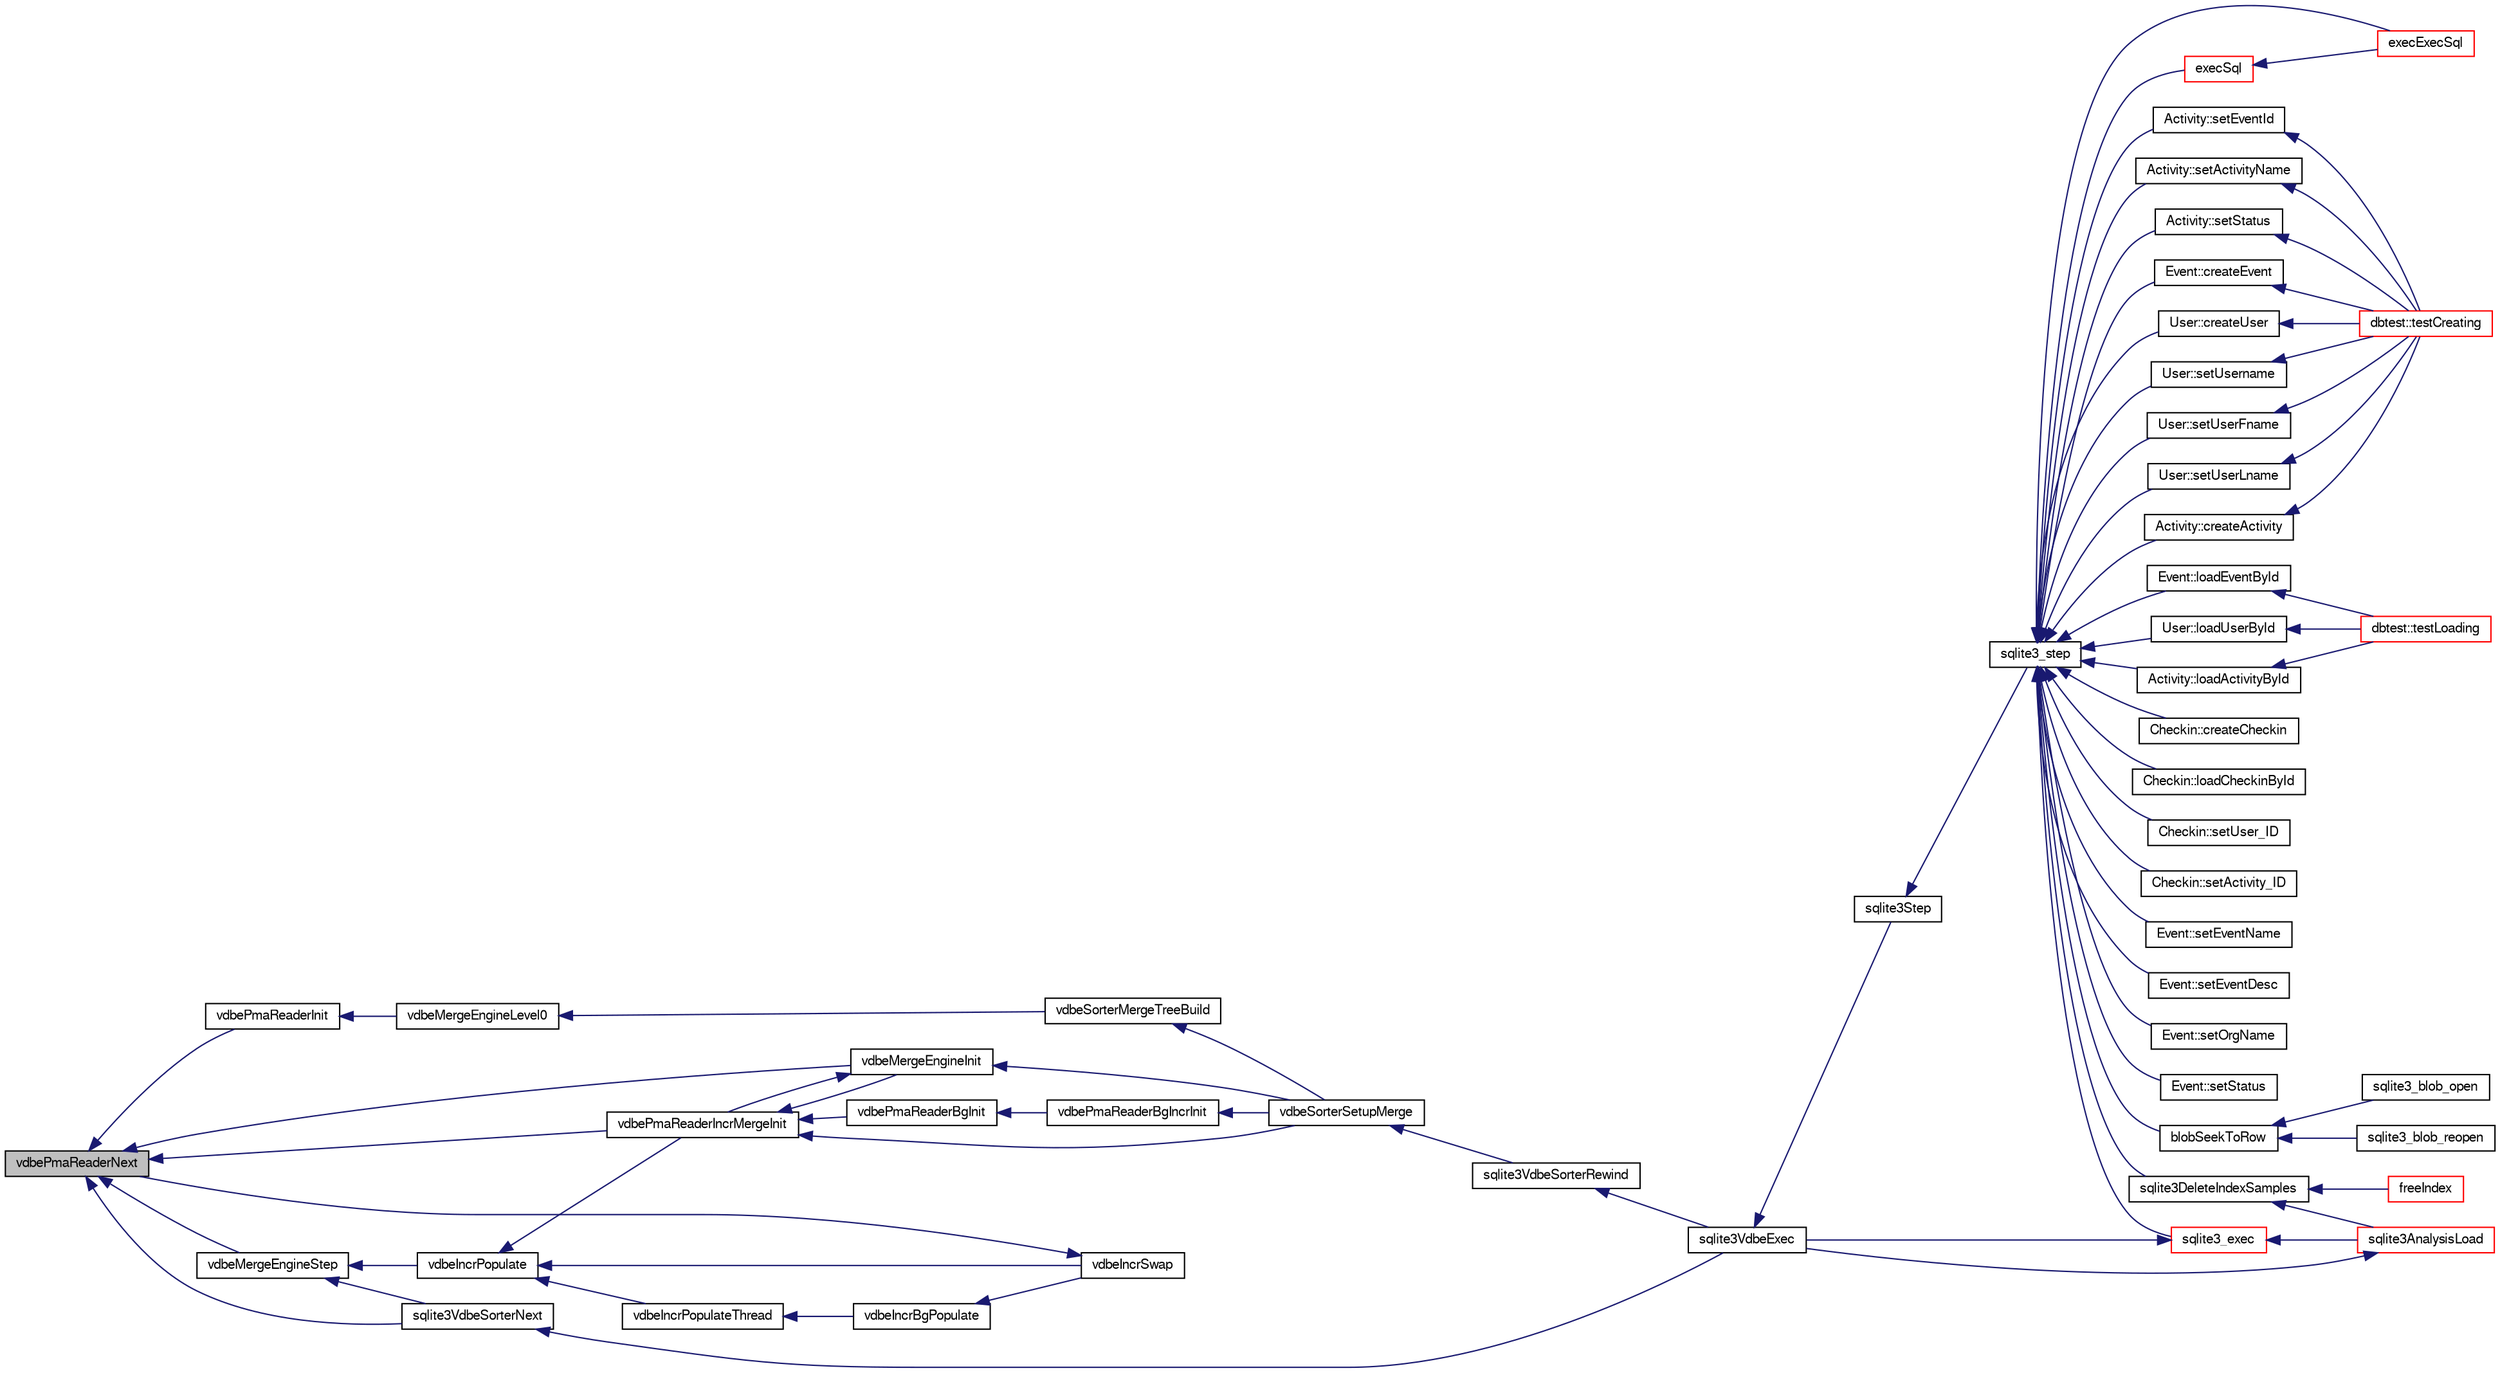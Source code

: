 digraph "vdbePmaReaderNext"
{
  edge [fontname="FreeSans",fontsize="10",labelfontname="FreeSans",labelfontsize="10"];
  node [fontname="FreeSans",fontsize="10",shape=record];
  rankdir="LR";
  Node873364 [label="vdbePmaReaderNext",height=0.2,width=0.4,color="black", fillcolor="grey75", style="filled", fontcolor="black"];
  Node873364 -> Node873365 [dir="back",color="midnightblue",fontsize="10",style="solid",fontname="FreeSans"];
  Node873365 [label="vdbePmaReaderInit",height=0.2,width=0.4,color="black", fillcolor="white", style="filled",URL="$sqlite3_8c.html#a721a310daa0db281ae2ec97c1e330853"];
  Node873365 -> Node873366 [dir="back",color="midnightblue",fontsize="10",style="solid",fontname="FreeSans"];
  Node873366 [label="vdbeMergeEngineLevel0",height=0.2,width=0.4,color="black", fillcolor="white", style="filled",URL="$sqlite3_8c.html#a5b84168cf5b5c64218810fbc3182b95f"];
  Node873366 -> Node873367 [dir="back",color="midnightblue",fontsize="10",style="solid",fontname="FreeSans"];
  Node873367 [label="vdbeSorterMergeTreeBuild",height=0.2,width=0.4,color="black", fillcolor="white", style="filled",URL="$sqlite3_8c.html#a7af2bdcef74d6ae7b6c04a2a7d171f33"];
  Node873367 -> Node873368 [dir="back",color="midnightblue",fontsize="10",style="solid",fontname="FreeSans"];
  Node873368 [label="vdbeSorterSetupMerge",height=0.2,width=0.4,color="black", fillcolor="white", style="filled",URL="$sqlite3_8c.html#a82088507aafeedcc04af031f7ea0bbd8"];
  Node873368 -> Node873369 [dir="back",color="midnightblue",fontsize="10",style="solid",fontname="FreeSans"];
  Node873369 [label="sqlite3VdbeSorterRewind",height=0.2,width=0.4,color="black", fillcolor="white", style="filled",URL="$sqlite3_8c.html#a31677d178ebf96ee6034a05660e1f4bf"];
  Node873369 -> Node873370 [dir="back",color="midnightblue",fontsize="10",style="solid",fontname="FreeSans"];
  Node873370 [label="sqlite3VdbeExec",height=0.2,width=0.4,color="black", fillcolor="white", style="filled",URL="$sqlite3_8c.html#a8ce40a614bdc56719c4d642b1e4dfb21"];
  Node873370 -> Node873371 [dir="back",color="midnightblue",fontsize="10",style="solid",fontname="FreeSans"];
  Node873371 [label="sqlite3Step",height=0.2,width=0.4,color="black", fillcolor="white", style="filled",URL="$sqlite3_8c.html#a3f2872e873e2758a4beedad1d5113554"];
  Node873371 -> Node873372 [dir="back",color="midnightblue",fontsize="10",style="solid",fontname="FreeSans"];
  Node873372 [label="sqlite3_step",height=0.2,width=0.4,color="black", fillcolor="white", style="filled",URL="$sqlite3_8h.html#ac1e491ce36b7471eb28387f7d3c74334"];
  Node873372 -> Node873373 [dir="back",color="midnightblue",fontsize="10",style="solid",fontname="FreeSans"];
  Node873373 [label="Activity::createActivity",height=0.2,width=0.4,color="black", fillcolor="white", style="filled",URL="$classActivity.html#a813cc5e52c14ab49b39014c134e3425b"];
  Node873373 -> Node873374 [dir="back",color="midnightblue",fontsize="10",style="solid",fontname="FreeSans"];
  Node873374 [label="dbtest::testCreating",height=0.2,width=0.4,color="red", fillcolor="white", style="filled",URL="$classdbtest.html#a8193e88a7df657069c8a6bd09c8243b7"];
  Node873372 -> Node873376 [dir="back",color="midnightblue",fontsize="10",style="solid",fontname="FreeSans"];
  Node873376 [label="Activity::loadActivityById",height=0.2,width=0.4,color="black", fillcolor="white", style="filled",URL="$classActivity.html#abe4ffb4f08a47212ebf9013259d9e7fd"];
  Node873376 -> Node873377 [dir="back",color="midnightblue",fontsize="10",style="solid",fontname="FreeSans"];
  Node873377 [label="dbtest::testLoading",height=0.2,width=0.4,color="red", fillcolor="white", style="filled",URL="$classdbtest.html#a6f98d82a2c8e2b9040848763504ddae1"];
  Node873372 -> Node873378 [dir="back",color="midnightblue",fontsize="10",style="solid",fontname="FreeSans"];
  Node873378 [label="Activity::setEventId",height=0.2,width=0.4,color="black", fillcolor="white", style="filled",URL="$classActivity.html#adb1d0fd0d08f473e068f0a4086bfa9ca"];
  Node873378 -> Node873374 [dir="back",color="midnightblue",fontsize="10",style="solid",fontname="FreeSans"];
  Node873372 -> Node873379 [dir="back",color="midnightblue",fontsize="10",style="solid",fontname="FreeSans"];
  Node873379 [label="Activity::setActivityName",height=0.2,width=0.4,color="black", fillcolor="white", style="filled",URL="$classActivity.html#a62dc3737b33915a36086f9dd26d16a81"];
  Node873379 -> Node873374 [dir="back",color="midnightblue",fontsize="10",style="solid",fontname="FreeSans"];
  Node873372 -> Node873380 [dir="back",color="midnightblue",fontsize="10",style="solid",fontname="FreeSans"];
  Node873380 [label="Activity::setStatus",height=0.2,width=0.4,color="black", fillcolor="white", style="filled",URL="$classActivity.html#af618135a7738f4d2a7ee147a8ef912ea"];
  Node873380 -> Node873374 [dir="back",color="midnightblue",fontsize="10",style="solid",fontname="FreeSans"];
  Node873372 -> Node873381 [dir="back",color="midnightblue",fontsize="10",style="solid",fontname="FreeSans"];
  Node873381 [label="Checkin::createCheckin",height=0.2,width=0.4,color="black", fillcolor="white", style="filled",URL="$classCheckin.html#a4e40acdf7fff0e607f6de4f24f3a163c"];
  Node873372 -> Node873382 [dir="back",color="midnightblue",fontsize="10",style="solid",fontname="FreeSans"];
  Node873382 [label="Checkin::loadCheckinById",height=0.2,width=0.4,color="black", fillcolor="white", style="filled",URL="$classCheckin.html#a3461f70ea6c68475225f2a07f78a21e0"];
  Node873372 -> Node873383 [dir="back",color="midnightblue",fontsize="10",style="solid",fontname="FreeSans"];
  Node873383 [label="Checkin::setUser_ID",height=0.2,width=0.4,color="black", fillcolor="white", style="filled",URL="$classCheckin.html#a76ab640f4f912876dbebf183db5359c6"];
  Node873372 -> Node873384 [dir="back",color="midnightblue",fontsize="10",style="solid",fontname="FreeSans"];
  Node873384 [label="Checkin::setActivity_ID",height=0.2,width=0.4,color="black", fillcolor="white", style="filled",URL="$classCheckin.html#ab2ff3ec2604ec73a42af25874a00b232"];
  Node873372 -> Node873385 [dir="back",color="midnightblue",fontsize="10",style="solid",fontname="FreeSans"];
  Node873385 [label="Event::createEvent",height=0.2,width=0.4,color="black", fillcolor="white", style="filled",URL="$classEvent.html#a77adb9f4a46ffb32c2d931f0691f5903"];
  Node873385 -> Node873374 [dir="back",color="midnightblue",fontsize="10",style="solid",fontname="FreeSans"];
  Node873372 -> Node873386 [dir="back",color="midnightblue",fontsize="10",style="solid",fontname="FreeSans"];
  Node873386 [label="Event::loadEventById",height=0.2,width=0.4,color="black", fillcolor="white", style="filled",URL="$classEvent.html#afa66cea33f722dbeecb69cc98fdea055"];
  Node873386 -> Node873377 [dir="back",color="midnightblue",fontsize="10",style="solid",fontname="FreeSans"];
  Node873372 -> Node873387 [dir="back",color="midnightblue",fontsize="10",style="solid",fontname="FreeSans"];
  Node873387 [label="Event::setEventName",height=0.2,width=0.4,color="black", fillcolor="white", style="filled",URL="$classEvent.html#a10596b6ca077df05184e30d62b08729d"];
  Node873372 -> Node873388 [dir="back",color="midnightblue",fontsize="10",style="solid",fontname="FreeSans"];
  Node873388 [label="Event::setEventDesc",height=0.2,width=0.4,color="black", fillcolor="white", style="filled",URL="$classEvent.html#ae36b8377dcae792f1c5c4726024c981b"];
  Node873372 -> Node873389 [dir="back",color="midnightblue",fontsize="10",style="solid",fontname="FreeSans"];
  Node873389 [label="Event::setOrgName",height=0.2,width=0.4,color="black", fillcolor="white", style="filled",URL="$classEvent.html#a19aac0f776bd764563a54977656cf680"];
  Node873372 -> Node873390 [dir="back",color="midnightblue",fontsize="10",style="solid",fontname="FreeSans"];
  Node873390 [label="Event::setStatus",height=0.2,width=0.4,color="black", fillcolor="white", style="filled",URL="$classEvent.html#ab0a6b9285af0f4172eb841e2b80f8972"];
  Node873372 -> Node873391 [dir="back",color="midnightblue",fontsize="10",style="solid",fontname="FreeSans"];
  Node873391 [label="blobSeekToRow",height=0.2,width=0.4,color="black", fillcolor="white", style="filled",URL="$sqlite3_8c.html#afff57e13332b98c8a44a7cebe38962ab"];
  Node873391 -> Node873392 [dir="back",color="midnightblue",fontsize="10",style="solid",fontname="FreeSans"];
  Node873392 [label="sqlite3_blob_open",height=0.2,width=0.4,color="black", fillcolor="white", style="filled",URL="$sqlite3_8h.html#adb8ad839a5bdd62a43785132bc7dd518"];
  Node873391 -> Node873393 [dir="back",color="midnightblue",fontsize="10",style="solid",fontname="FreeSans"];
  Node873393 [label="sqlite3_blob_reopen",height=0.2,width=0.4,color="black", fillcolor="white", style="filled",URL="$sqlite3_8h.html#abc77c24fdc0150138490359a94360f7e"];
  Node873372 -> Node873394 [dir="back",color="midnightblue",fontsize="10",style="solid",fontname="FreeSans"];
  Node873394 [label="sqlite3DeleteIndexSamples",height=0.2,width=0.4,color="black", fillcolor="white", style="filled",URL="$sqlite3_8c.html#aaeda0302fbf61397ec009f65bed047ef"];
  Node873394 -> Node873395 [dir="back",color="midnightblue",fontsize="10",style="solid",fontname="FreeSans"];
  Node873395 [label="sqlite3AnalysisLoad",height=0.2,width=0.4,color="red", fillcolor="white", style="filled",URL="$sqlite3_8c.html#a48a2301c27e1d3d68708b9b8761b5a01"];
  Node873395 -> Node873370 [dir="back",color="midnightblue",fontsize="10",style="solid",fontname="FreeSans"];
  Node873394 -> Node873497 [dir="back",color="midnightblue",fontsize="10",style="solid",fontname="FreeSans"];
  Node873497 [label="freeIndex",height=0.2,width=0.4,color="red", fillcolor="white", style="filled",URL="$sqlite3_8c.html#a00907c99c18d5bcb9d0b38c077146c31"];
  Node873372 -> Node873563 [dir="back",color="midnightblue",fontsize="10",style="solid",fontname="FreeSans"];
  Node873563 [label="sqlite3_exec",height=0.2,width=0.4,color="red", fillcolor="white", style="filled",URL="$sqlite3_8h.html#a97487ec8150e0bcc8fa392ab8f0e24db"];
  Node873563 -> Node873370 [dir="back",color="midnightblue",fontsize="10",style="solid",fontname="FreeSans"];
  Node873563 -> Node873395 [dir="back",color="midnightblue",fontsize="10",style="solid",fontname="FreeSans"];
  Node873372 -> Node873554 [dir="back",color="midnightblue",fontsize="10",style="solid",fontname="FreeSans"];
  Node873554 [label="execSql",height=0.2,width=0.4,color="red", fillcolor="white", style="filled",URL="$sqlite3_8c.html#a7d16651b98a110662f4c265eff0246cb"];
  Node873554 -> Node873555 [dir="back",color="midnightblue",fontsize="10",style="solid",fontname="FreeSans"];
  Node873555 [label="execExecSql",height=0.2,width=0.4,color="red", fillcolor="white", style="filled",URL="$sqlite3_8c.html#ac1be09a6c047f21133d16378d301e0d4"];
  Node873372 -> Node873555 [dir="back",color="midnightblue",fontsize="10",style="solid",fontname="FreeSans"];
  Node873372 -> Node873557 [dir="back",color="midnightblue",fontsize="10",style="solid",fontname="FreeSans"];
  Node873557 [label="User::createUser",height=0.2,width=0.4,color="black", fillcolor="white", style="filled",URL="$classUser.html#a22ed673939e8cc0a136130b809bba513"];
  Node873557 -> Node873374 [dir="back",color="midnightblue",fontsize="10",style="solid",fontname="FreeSans"];
  Node873372 -> Node873558 [dir="back",color="midnightblue",fontsize="10",style="solid",fontname="FreeSans"];
  Node873558 [label="User::loadUserById",height=0.2,width=0.4,color="black", fillcolor="white", style="filled",URL="$classUser.html#a863377665b7fb83c5547dcf9727f5092"];
  Node873558 -> Node873377 [dir="back",color="midnightblue",fontsize="10",style="solid",fontname="FreeSans"];
  Node873372 -> Node873559 [dir="back",color="midnightblue",fontsize="10",style="solid",fontname="FreeSans"];
  Node873559 [label="User::setUsername",height=0.2,width=0.4,color="black", fillcolor="white", style="filled",URL="$classUser.html#aa0497022a136cb78de785b0a39ae60b1"];
  Node873559 -> Node873374 [dir="back",color="midnightblue",fontsize="10",style="solid",fontname="FreeSans"];
  Node873372 -> Node873560 [dir="back",color="midnightblue",fontsize="10",style="solid",fontname="FreeSans"];
  Node873560 [label="User::setUserFname",height=0.2,width=0.4,color="black", fillcolor="white", style="filled",URL="$classUser.html#a72657eb55cd0ca437b4841a43f19912f"];
  Node873560 -> Node873374 [dir="back",color="midnightblue",fontsize="10",style="solid",fontname="FreeSans"];
  Node873372 -> Node873561 [dir="back",color="midnightblue",fontsize="10",style="solid",fontname="FreeSans"];
  Node873561 [label="User::setUserLname",height=0.2,width=0.4,color="black", fillcolor="white", style="filled",URL="$classUser.html#aa25973387e5afe1aa6f60dd6545e33b5"];
  Node873561 -> Node873374 [dir="back",color="midnightblue",fontsize="10",style="solid",fontname="FreeSans"];
  Node873364 -> Node873631 [dir="back",color="midnightblue",fontsize="10",style="solid",fontname="FreeSans"];
  Node873631 [label="vdbeMergeEngineStep",height=0.2,width=0.4,color="black", fillcolor="white", style="filled",URL="$sqlite3_8c.html#a36af2b5bd30bb2d097a185ce7b349aed"];
  Node873631 -> Node873632 [dir="back",color="midnightblue",fontsize="10",style="solid",fontname="FreeSans"];
  Node873632 [label="vdbeIncrPopulate",height=0.2,width=0.4,color="black", fillcolor="white", style="filled",URL="$sqlite3_8c.html#a157a9f79260999f8f5f336d246f7b1bd"];
  Node873632 -> Node873633 [dir="back",color="midnightblue",fontsize="10",style="solid",fontname="FreeSans"];
  Node873633 [label="vdbeIncrPopulateThread",height=0.2,width=0.4,color="black", fillcolor="white", style="filled",URL="$sqlite3_8c.html#ae7c977e9bc712052464f45c67e95847b"];
  Node873633 -> Node873634 [dir="back",color="midnightblue",fontsize="10",style="solid",fontname="FreeSans"];
  Node873634 [label="vdbeIncrBgPopulate",height=0.2,width=0.4,color="black", fillcolor="white", style="filled",URL="$sqlite3_8c.html#ac7fcc18f338b99f560b8ce2ad5ced444"];
  Node873634 -> Node873635 [dir="back",color="midnightblue",fontsize="10",style="solid",fontname="FreeSans"];
  Node873635 [label="vdbeIncrSwap",height=0.2,width=0.4,color="black", fillcolor="white", style="filled",URL="$sqlite3_8c.html#a8f7f6718c318c3268d28964e2b983225"];
  Node873635 -> Node873364 [dir="back",color="midnightblue",fontsize="10",style="solid",fontname="FreeSans"];
  Node873632 -> Node873635 [dir="back",color="midnightblue",fontsize="10",style="solid",fontname="FreeSans"];
  Node873632 -> Node873636 [dir="back",color="midnightblue",fontsize="10",style="solid",fontname="FreeSans"];
  Node873636 [label="vdbePmaReaderIncrMergeInit",height=0.2,width=0.4,color="black", fillcolor="white", style="filled",URL="$sqlite3_8c.html#a8174970251c49119bb287029eb1d3aed"];
  Node873636 -> Node873637 [dir="back",color="midnightblue",fontsize="10",style="solid",fontname="FreeSans"];
  Node873637 [label="vdbeMergeEngineInit",height=0.2,width=0.4,color="black", fillcolor="white", style="filled",URL="$sqlite3_8c.html#aa3c8bfc9bbc60c4bc1402369750c8c1f"];
  Node873637 -> Node873636 [dir="back",color="midnightblue",fontsize="10",style="solid",fontname="FreeSans"];
  Node873637 -> Node873368 [dir="back",color="midnightblue",fontsize="10",style="solid",fontname="FreeSans"];
  Node873636 -> Node873638 [dir="back",color="midnightblue",fontsize="10",style="solid",fontname="FreeSans"];
  Node873638 [label="vdbePmaReaderBgInit",height=0.2,width=0.4,color="black", fillcolor="white", style="filled",URL="$sqlite3_8c.html#a9b5ba54e987dd6921fce57849ada7006"];
  Node873638 -> Node873639 [dir="back",color="midnightblue",fontsize="10",style="solid",fontname="FreeSans"];
  Node873639 [label="vdbePmaReaderBgIncrInit",height=0.2,width=0.4,color="black", fillcolor="white", style="filled",URL="$sqlite3_8c.html#a6af1891e09d9b5c7fc9fa201cf96d9ab"];
  Node873639 -> Node873368 [dir="back",color="midnightblue",fontsize="10",style="solid",fontname="FreeSans"];
  Node873636 -> Node873368 [dir="back",color="midnightblue",fontsize="10",style="solid",fontname="FreeSans"];
  Node873631 -> Node873640 [dir="back",color="midnightblue",fontsize="10",style="solid",fontname="FreeSans"];
  Node873640 [label="sqlite3VdbeSorterNext",height=0.2,width=0.4,color="black", fillcolor="white", style="filled",URL="$sqlite3_8c.html#a2c124733226f09f5b5ac860635be7850"];
  Node873640 -> Node873370 [dir="back",color="midnightblue",fontsize="10",style="solid",fontname="FreeSans"];
  Node873364 -> Node873637 [dir="back",color="midnightblue",fontsize="10",style="solid",fontname="FreeSans"];
  Node873364 -> Node873636 [dir="back",color="midnightblue",fontsize="10",style="solid",fontname="FreeSans"];
  Node873364 -> Node873640 [dir="back",color="midnightblue",fontsize="10",style="solid",fontname="FreeSans"];
}

